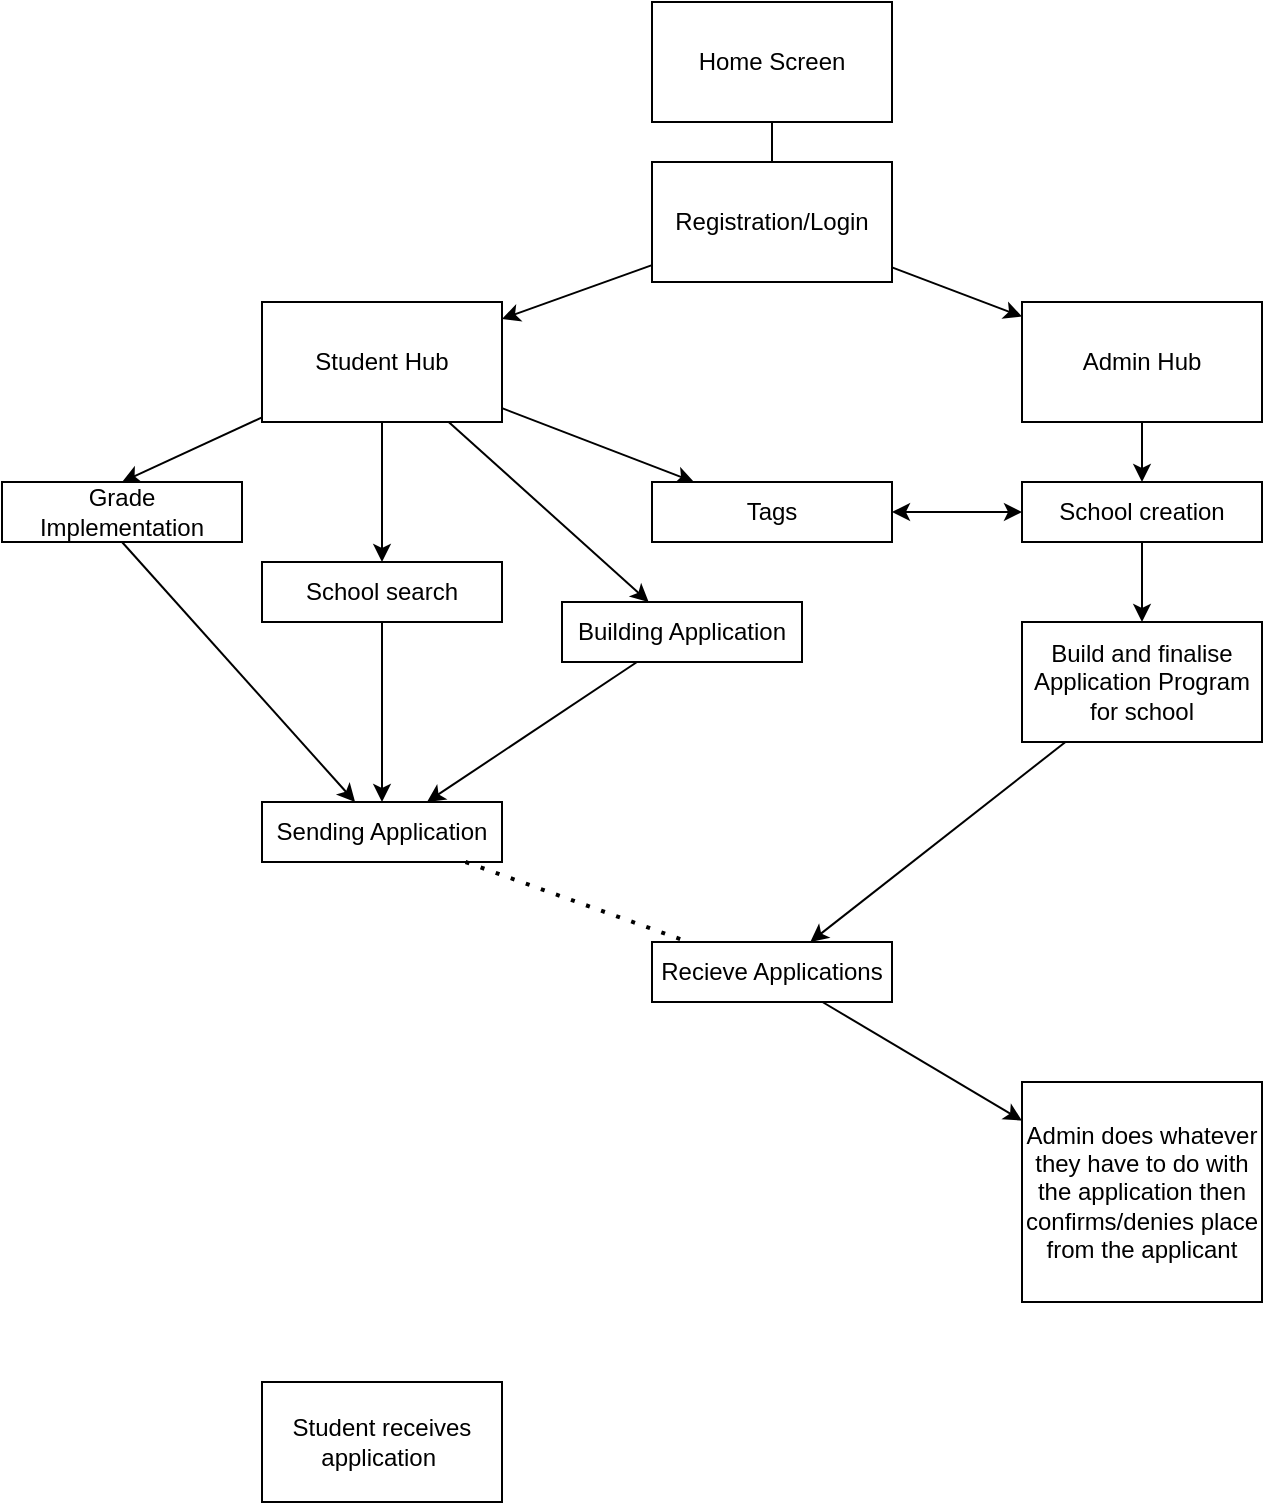 <mxfile version="16.4.7" type="github">
  <diagram id="yzhOEhGjApsQeUv97xCF" name="Page-1">
    <mxGraphModel dx="1422" dy="794" grid="1" gridSize="10" guides="1" tooltips="1" connect="1" arrows="1" fold="1" page="1" pageScale="1" pageWidth="850" pageHeight="1100" math="0" shadow="0">
      <root>
        <mxCell id="0" />
        <mxCell id="1" parent="0" />
        <mxCell id="eBRlBLDVLHYds0ic_V5q-1" value="Home Screen" style="rounded=0;whiteSpace=wrap;html=1;" parent="1" vertex="1">
          <mxGeometry x="365" y="10" width="120" height="60" as="geometry" />
        </mxCell>
        <mxCell id="eBRlBLDVLHYds0ic_V5q-2" value="Registration/Login" style="rounded=0;whiteSpace=wrap;html=1;" parent="1" vertex="1">
          <mxGeometry x="365" y="90" width="120" height="60" as="geometry" />
        </mxCell>
        <mxCell id="eBRlBLDVLHYds0ic_V5q-4" value="" style="endArrow=none;html=1;rounded=0;" parent="1" source="eBRlBLDVLHYds0ic_V5q-2" target="eBRlBLDVLHYds0ic_V5q-1" edge="1">
          <mxGeometry width="50" height="50" relative="1" as="geometry">
            <mxPoint x="400" y="330" as="sourcePoint" />
            <mxPoint x="450" y="280" as="targetPoint" />
          </mxGeometry>
        </mxCell>
        <mxCell id="sigYSGFK3L_8aVpvyQfD-5" value="" style="rounded=0;orthogonalLoop=1;jettySize=auto;html=1;" edge="1" parent="1" source="eBRlBLDVLHYds0ic_V5q-5" target="sigYSGFK3L_8aVpvyQfD-2">
          <mxGeometry relative="1" as="geometry" />
        </mxCell>
        <mxCell id="sigYSGFK3L_8aVpvyQfD-17" style="edgeStyle=none;rounded=0;orthogonalLoop=1;jettySize=auto;html=1;" edge="1" parent="1" source="eBRlBLDVLHYds0ic_V5q-5" target="sigYSGFK3L_8aVpvyQfD-16">
          <mxGeometry relative="1" as="geometry" />
        </mxCell>
        <mxCell id="sigYSGFK3L_8aVpvyQfD-18" style="edgeStyle=none;rounded=0;orthogonalLoop=1;jettySize=auto;html=1;" edge="1" parent="1" source="eBRlBLDVLHYds0ic_V5q-5" target="sigYSGFK3L_8aVpvyQfD-4">
          <mxGeometry relative="1" as="geometry" />
        </mxCell>
        <mxCell id="eBRlBLDVLHYds0ic_V5q-5" value="Student Hub" style="rounded=0;whiteSpace=wrap;html=1;" parent="1" vertex="1">
          <mxGeometry x="170" y="160" width="120" height="60" as="geometry" />
        </mxCell>
        <mxCell id="sigYSGFK3L_8aVpvyQfD-13" value="" style="edgeStyle=none;rounded=0;orthogonalLoop=1;jettySize=auto;html=1;" edge="1" parent="1" source="eBRlBLDVLHYds0ic_V5q-6" target="sigYSGFK3L_8aVpvyQfD-10">
          <mxGeometry relative="1" as="geometry" />
        </mxCell>
        <mxCell id="eBRlBLDVLHYds0ic_V5q-6" value="Admin Hub" style="rounded=0;whiteSpace=wrap;html=1;" parent="1" vertex="1">
          <mxGeometry x="550" y="160" width="120" height="60" as="geometry" />
        </mxCell>
        <mxCell id="eBRlBLDVLHYds0ic_V5q-7" value="" style="endArrow=classic;html=1;rounded=0;" parent="1" source="eBRlBLDVLHYds0ic_V5q-2" target="eBRlBLDVLHYds0ic_V5q-5" edge="1">
          <mxGeometry width="50" height="50" relative="1" as="geometry">
            <mxPoint x="400" y="330" as="sourcePoint" />
            <mxPoint x="450" y="280" as="targetPoint" />
          </mxGeometry>
        </mxCell>
        <mxCell id="eBRlBLDVLHYds0ic_V5q-8" value="" style="endArrow=classic;html=1;rounded=0;" parent="1" source="eBRlBLDVLHYds0ic_V5q-2" target="eBRlBLDVLHYds0ic_V5q-6" edge="1">
          <mxGeometry width="50" height="50" relative="1" as="geometry">
            <mxPoint x="400" y="330" as="sourcePoint" />
            <mxPoint x="450" y="280" as="targetPoint" />
          </mxGeometry>
        </mxCell>
        <mxCell id="sigYSGFK3L_8aVpvyQfD-1" value="Grade Implementation" style="rounded=0;whiteSpace=wrap;html=1;" vertex="1" parent="1">
          <mxGeometry x="40" y="250" width="120" height="30" as="geometry" />
        </mxCell>
        <mxCell id="sigYSGFK3L_8aVpvyQfD-2" value="Tags" style="rounded=0;whiteSpace=wrap;html=1;" vertex="1" parent="1">
          <mxGeometry x="365" y="250" width="120" height="30" as="geometry" />
        </mxCell>
        <mxCell id="sigYSGFK3L_8aVpvyQfD-3" style="edgeStyle=orthogonalEdgeStyle;rounded=0;orthogonalLoop=1;jettySize=auto;html=1;exitX=0.5;exitY=1;exitDx=0;exitDy=0;" edge="1" parent="1" source="sigYSGFK3L_8aVpvyQfD-2" target="sigYSGFK3L_8aVpvyQfD-2">
          <mxGeometry relative="1" as="geometry" />
        </mxCell>
        <mxCell id="sigYSGFK3L_8aVpvyQfD-21" value="" style="edgeStyle=none;rounded=0;orthogonalLoop=1;jettySize=auto;html=1;" edge="1" parent="1" source="sigYSGFK3L_8aVpvyQfD-4" target="sigYSGFK3L_8aVpvyQfD-19">
          <mxGeometry relative="1" as="geometry" />
        </mxCell>
        <mxCell id="sigYSGFK3L_8aVpvyQfD-4" value="School search" style="rounded=0;whiteSpace=wrap;html=1;" vertex="1" parent="1">
          <mxGeometry x="170" y="290" width="120" height="30" as="geometry" />
        </mxCell>
        <mxCell id="sigYSGFK3L_8aVpvyQfD-7" value="" style="endArrow=classic;html=1;rounded=0;entryX=0.5;entryY=0;entryDx=0;entryDy=0;" edge="1" parent="1" source="eBRlBLDVLHYds0ic_V5q-5" target="sigYSGFK3L_8aVpvyQfD-1">
          <mxGeometry width="50" height="50" relative="1" as="geometry">
            <mxPoint x="330" y="320" as="sourcePoint" />
            <mxPoint x="380" y="270" as="targetPoint" />
          </mxGeometry>
        </mxCell>
        <mxCell id="sigYSGFK3L_8aVpvyQfD-12" style="edgeStyle=none;rounded=0;orthogonalLoop=1;jettySize=auto;html=1;entryX=1;entryY=0.5;entryDx=0;entryDy=0;strokeColor=none;" edge="1" parent="1" source="sigYSGFK3L_8aVpvyQfD-10" target="sigYSGFK3L_8aVpvyQfD-2">
          <mxGeometry relative="1" as="geometry" />
        </mxCell>
        <mxCell id="sigYSGFK3L_8aVpvyQfD-24" style="edgeStyle=none;rounded=0;orthogonalLoop=1;jettySize=auto;html=1;" edge="1" parent="1" source="sigYSGFK3L_8aVpvyQfD-10" target="sigYSGFK3L_8aVpvyQfD-23">
          <mxGeometry relative="1" as="geometry" />
        </mxCell>
        <mxCell id="sigYSGFK3L_8aVpvyQfD-10" value="School creation" style="rounded=0;whiteSpace=wrap;html=1;" vertex="1" parent="1">
          <mxGeometry x="550" y="250" width="120" height="30" as="geometry" />
        </mxCell>
        <mxCell id="sigYSGFK3L_8aVpvyQfD-15" value="" style="endArrow=classic;startArrow=classic;html=1;rounded=0;" edge="1" parent="1" source="sigYSGFK3L_8aVpvyQfD-2" target="sigYSGFK3L_8aVpvyQfD-10">
          <mxGeometry width="50" height="50" relative="1" as="geometry">
            <mxPoint x="330" y="320" as="sourcePoint" />
            <mxPoint x="380" y="270" as="targetPoint" />
          </mxGeometry>
        </mxCell>
        <mxCell id="sigYSGFK3L_8aVpvyQfD-22" style="edgeStyle=none;rounded=0;orthogonalLoop=1;jettySize=auto;html=1;" edge="1" parent="1" source="sigYSGFK3L_8aVpvyQfD-16" target="sigYSGFK3L_8aVpvyQfD-19">
          <mxGeometry relative="1" as="geometry" />
        </mxCell>
        <mxCell id="sigYSGFK3L_8aVpvyQfD-16" value="Building Application" style="rounded=0;whiteSpace=wrap;html=1;" vertex="1" parent="1">
          <mxGeometry x="320" y="310" width="120" height="30" as="geometry" />
        </mxCell>
        <mxCell id="sigYSGFK3L_8aVpvyQfD-19" value="Sending Application" style="rounded=0;whiteSpace=wrap;html=1;" vertex="1" parent="1">
          <mxGeometry x="170" y="410" width="120" height="30" as="geometry" />
        </mxCell>
        <mxCell id="sigYSGFK3L_8aVpvyQfD-20" value="" style="endArrow=classic;html=1;rounded=0;exitX=0.5;exitY=1;exitDx=0;exitDy=0;" edge="1" parent="1" source="sigYSGFK3L_8aVpvyQfD-1" target="sigYSGFK3L_8aVpvyQfD-19">
          <mxGeometry width="50" height="50" relative="1" as="geometry">
            <mxPoint x="330" y="520" as="sourcePoint" />
            <mxPoint x="380" y="470" as="targetPoint" />
          </mxGeometry>
        </mxCell>
        <mxCell id="sigYSGFK3L_8aVpvyQfD-27" style="edgeStyle=none;rounded=0;orthogonalLoop=1;jettySize=auto;html=1;" edge="1" parent="1" source="sigYSGFK3L_8aVpvyQfD-23" target="sigYSGFK3L_8aVpvyQfD-25">
          <mxGeometry relative="1" as="geometry" />
        </mxCell>
        <mxCell id="sigYSGFK3L_8aVpvyQfD-23" value="Build and finalise Application Program for school" style="rounded=0;whiteSpace=wrap;html=1;" vertex="1" parent="1">
          <mxGeometry x="550" y="320" width="120" height="60" as="geometry" />
        </mxCell>
        <mxCell id="sigYSGFK3L_8aVpvyQfD-30" style="edgeStyle=none;rounded=0;orthogonalLoop=1;jettySize=auto;html=1;" edge="1" parent="1" source="sigYSGFK3L_8aVpvyQfD-25" target="sigYSGFK3L_8aVpvyQfD-29">
          <mxGeometry relative="1" as="geometry" />
        </mxCell>
        <mxCell id="sigYSGFK3L_8aVpvyQfD-25" value="Recieve Applications" style="rounded=0;whiteSpace=wrap;html=1;" vertex="1" parent="1">
          <mxGeometry x="365" y="480" width="120" height="30" as="geometry" />
        </mxCell>
        <mxCell id="sigYSGFK3L_8aVpvyQfD-28" value="" style="endArrow=none;dashed=1;html=1;dashPattern=1 3;strokeWidth=2;rounded=0;" edge="1" parent="1" source="sigYSGFK3L_8aVpvyQfD-19" target="sigYSGFK3L_8aVpvyQfD-25">
          <mxGeometry width="50" height="50" relative="1" as="geometry">
            <mxPoint x="310" y="460" as="sourcePoint" />
            <mxPoint x="380" y="460" as="targetPoint" />
          </mxGeometry>
        </mxCell>
        <mxCell id="sigYSGFK3L_8aVpvyQfD-29" value="Admin does whatever they have to do with the application then confirms/denies place from the applicant" style="rounded=0;whiteSpace=wrap;html=1;" vertex="1" parent="1">
          <mxGeometry x="550" y="550" width="120" height="110" as="geometry" />
        </mxCell>
        <mxCell id="sigYSGFK3L_8aVpvyQfD-31" value="Student receives application&amp;nbsp;" style="rounded=0;whiteSpace=wrap;html=1;" vertex="1" parent="1">
          <mxGeometry x="170" y="700" width="120" height="60" as="geometry" />
        </mxCell>
      </root>
    </mxGraphModel>
  </diagram>
</mxfile>
